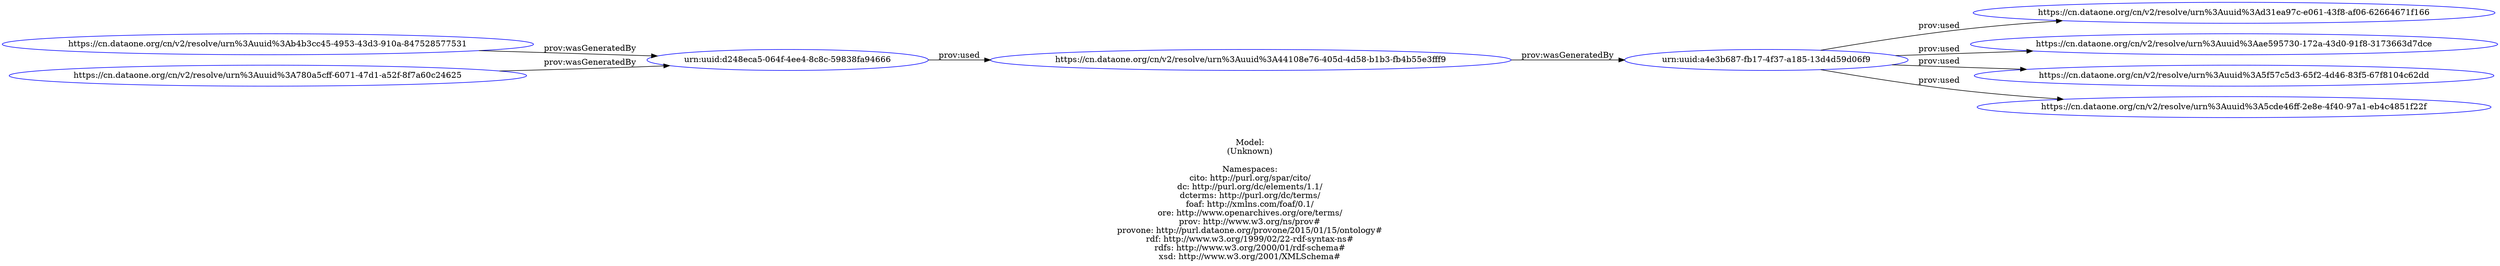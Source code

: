 digraph {
	rankdir = LR;
	charset="utf-8";

	"Rhttps://cn.dataone.org/cn/v2/resolve/urn%3Auuid%3A44108e76-405d-4d58-b1b3-fb4b55e3fff9" -> "Rurn:uuid:a4e3b687-fb17-4f37-a185-13d4d59d06f9" [ label="prov:wasGeneratedBy" ];
	"Rhttps://cn.dataone.org/cn/v2/resolve/urn%3Auuid%3Ab4b3cc45-4953-43d3-910a-847528577531" -> "Rurn:uuid:d248eca5-064f-4ee4-8c8c-59838fa94666" [ label="prov:wasGeneratedBy" ];
	"Rhttps://cn.dataone.org/cn/v2/resolve/urn%3Auuid%3A780a5cff-6071-47d1-a52f-8f7a60c24625" -> "Rurn:uuid:d248eca5-064f-4ee4-8c8c-59838fa94666" [ label="prov:wasGeneratedBy" ];
	"Rurn:uuid:d248eca5-064f-4ee4-8c8c-59838fa94666" -> "Rhttps://cn.dataone.org/cn/v2/resolve/urn%3Auuid%3A44108e76-405d-4d58-b1b3-fb4b55e3fff9" [ label="prov:used" ];
	"Rurn:uuid:a4e3b687-fb17-4f37-a185-13d4d59d06f9" -> "Rhttps://cn.dataone.org/cn/v2/resolve/urn%3Auuid%3Ad31ea97c-e061-43f8-af06-62664671f166" [ label="prov:used" ];
	"Rurn:uuid:a4e3b687-fb17-4f37-a185-13d4d59d06f9" -> "Rhttps://cn.dataone.org/cn/v2/resolve/urn%3Auuid%3Aae595730-172a-43d0-91f8-3173663d7dce" [ label="prov:used" ];
	"Rurn:uuid:a4e3b687-fb17-4f37-a185-13d4d59d06f9" -> "Rhttps://cn.dataone.org/cn/v2/resolve/urn%3Auuid%3A5f57c5d3-65f2-4d46-83f5-67f8104c62dd" [ label="prov:used" ];
	"Rurn:uuid:a4e3b687-fb17-4f37-a185-13d4d59d06f9" -> "Rhttps://cn.dataone.org/cn/v2/resolve/urn%3Auuid%3A5cde46ff-2e8e-4f40-97a1-eb4c4851f22f" [ label="prov:used" ];

	// Resources
	"Rhttps://cn.dataone.org/cn/v2/resolve/urn%3Auuid%3A44108e76-405d-4d58-b1b3-fb4b55e3fff9" [ label="https://cn.dataone.org/cn/v2/resolve/urn%3Auuid%3A44108e76-405d-4d58-b1b3-fb4b55e3fff9", shape = ellipse, color = blue ];
	"Rurn:uuid:a4e3b687-fb17-4f37-a185-13d4d59d06f9" [ label="urn:uuid:a4e3b687-fb17-4f37-a185-13d4d59d06f9", shape = ellipse, color = blue ];
	"Rhttps://cn.dataone.org/cn/v2/resolve/urn%3Auuid%3Ab4b3cc45-4953-43d3-910a-847528577531" [ label="https://cn.dataone.org/cn/v2/resolve/urn%3Auuid%3Ab4b3cc45-4953-43d3-910a-847528577531", shape = ellipse, color = blue ];
	"Rurn:uuid:d248eca5-064f-4ee4-8c8c-59838fa94666" [ label="urn:uuid:d248eca5-064f-4ee4-8c8c-59838fa94666", shape = ellipse, color = blue ];
	"Rhttps://cn.dataone.org/cn/v2/resolve/urn%3Auuid%3A780a5cff-6071-47d1-a52f-8f7a60c24625" [ label="https://cn.dataone.org/cn/v2/resolve/urn%3Auuid%3A780a5cff-6071-47d1-a52f-8f7a60c24625", shape = ellipse, color = blue ];
	"Rhttps://cn.dataone.org/cn/v2/resolve/urn%3Auuid%3Ad31ea97c-e061-43f8-af06-62664671f166" [ label="https://cn.dataone.org/cn/v2/resolve/urn%3Auuid%3Ad31ea97c-e061-43f8-af06-62664671f166", shape = ellipse, color = blue ];
	"Rhttps://cn.dataone.org/cn/v2/resolve/urn%3Auuid%3Aae595730-172a-43d0-91f8-3173663d7dce" [ label="https://cn.dataone.org/cn/v2/resolve/urn%3Auuid%3Aae595730-172a-43d0-91f8-3173663d7dce", shape = ellipse, color = blue ];
	"Rhttps://cn.dataone.org/cn/v2/resolve/urn%3Auuid%3A5f57c5d3-65f2-4d46-83f5-67f8104c62dd" [ label="https://cn.dataone.org/cn/v2/resolve/urn%3Auuid%3A5f57c5d3-65f2-4d46-83f5-67f8104c62dd", shape = ellipse, color = blue ];
	"Rhttps://cn.dataone.org/cn/v2/resolve/urn%3Auuid%3A5cde46ff-2e8e-4f40-97a1-eb4c4851f22f" [ label="https://cn.dataone.org/cn/v2/resolve/urn%3Auuid%3A5cde46ff-2e8e-4f40-97a1-eb4c4851f22f", shape = ellipse, color = blue ];

	// Anonymous nodes

	// Literals

	label="\n\nModel:\n(Unknown)\n\nNamespaces:\ncito: http://purl.org/spar/cito/\ndc: http://purl.org/dc/elements/1.1/\ndcterms: http://purl.org/dc/terms/\nfoaf: http://xmlns.com/foaf/0.1/\nore: http://www.openarchives.org/ore/terms/\nprov: http://www.w3.org/ns/prov#\nprovone: http://purl.dataone.org/provone/2015/01/15/ontology#\nrdf: http://www.w3.org/1999/02/22-rdf-syntax-ns#\nrdfs: http://www.w3.org/2000/01/rdf-schema#\nxsd: http://www.w3.org/2001/XMLSchema#\n";
}
